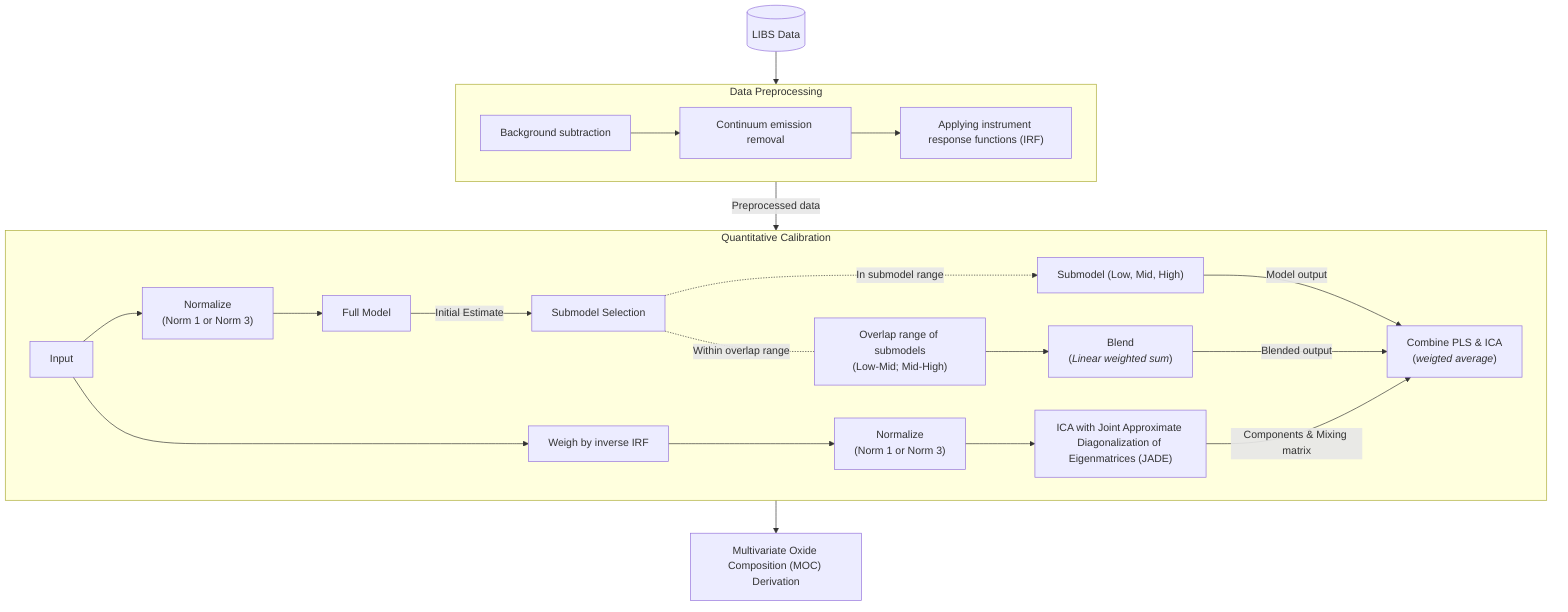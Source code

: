 flowchart TD
    subgraph DP["Data Preprocessing"]
    BS[Background subtraction]--> 
    CER[Continuum emission removal]--> 
    AIRF["Applying instrument response functions (IRF)"]
    end

    db[(LIBS Data)] --> DP

    DP -->|Preprocessed data| QC

    subgraph QC["Quantitative Calibration"]
        Input --> NOSM["`Normalize
        (Norm 1 or Norm 3)`"] --> F
        F[Full Model] --> |"Initial Estimate"| H[Submodel Selection]
        
        SM["Submodel (Low, Mid, High)"]
        BR["`Overlap range of submodels
        (Low-Mid; Mid-High)`"]

        H -.->|In submodel range| SM
        H -.-|Within overlap range| BR

        BR --> BO["`Blend
        (*Linear weighted sum*)`"]

        SM -->|Model output| J
        BO -->|Blended output| J

        Input --> WE["Weigh by inverse IRF"] --> NOI["`Normalize
        (Norm 1 or Norm 3)`"] --> I


        
        I["`ICA with Joint Approximate Diagonalization of Eigenmatrices (JADE)`"]
        I -->|Components & Mixing matrix| J


        J["`Combine PLS & ICA
        (_weigted average_)`"]
    end
    
    QC --> K["Multivariate Oxide Composition (MOC) Derivation"]